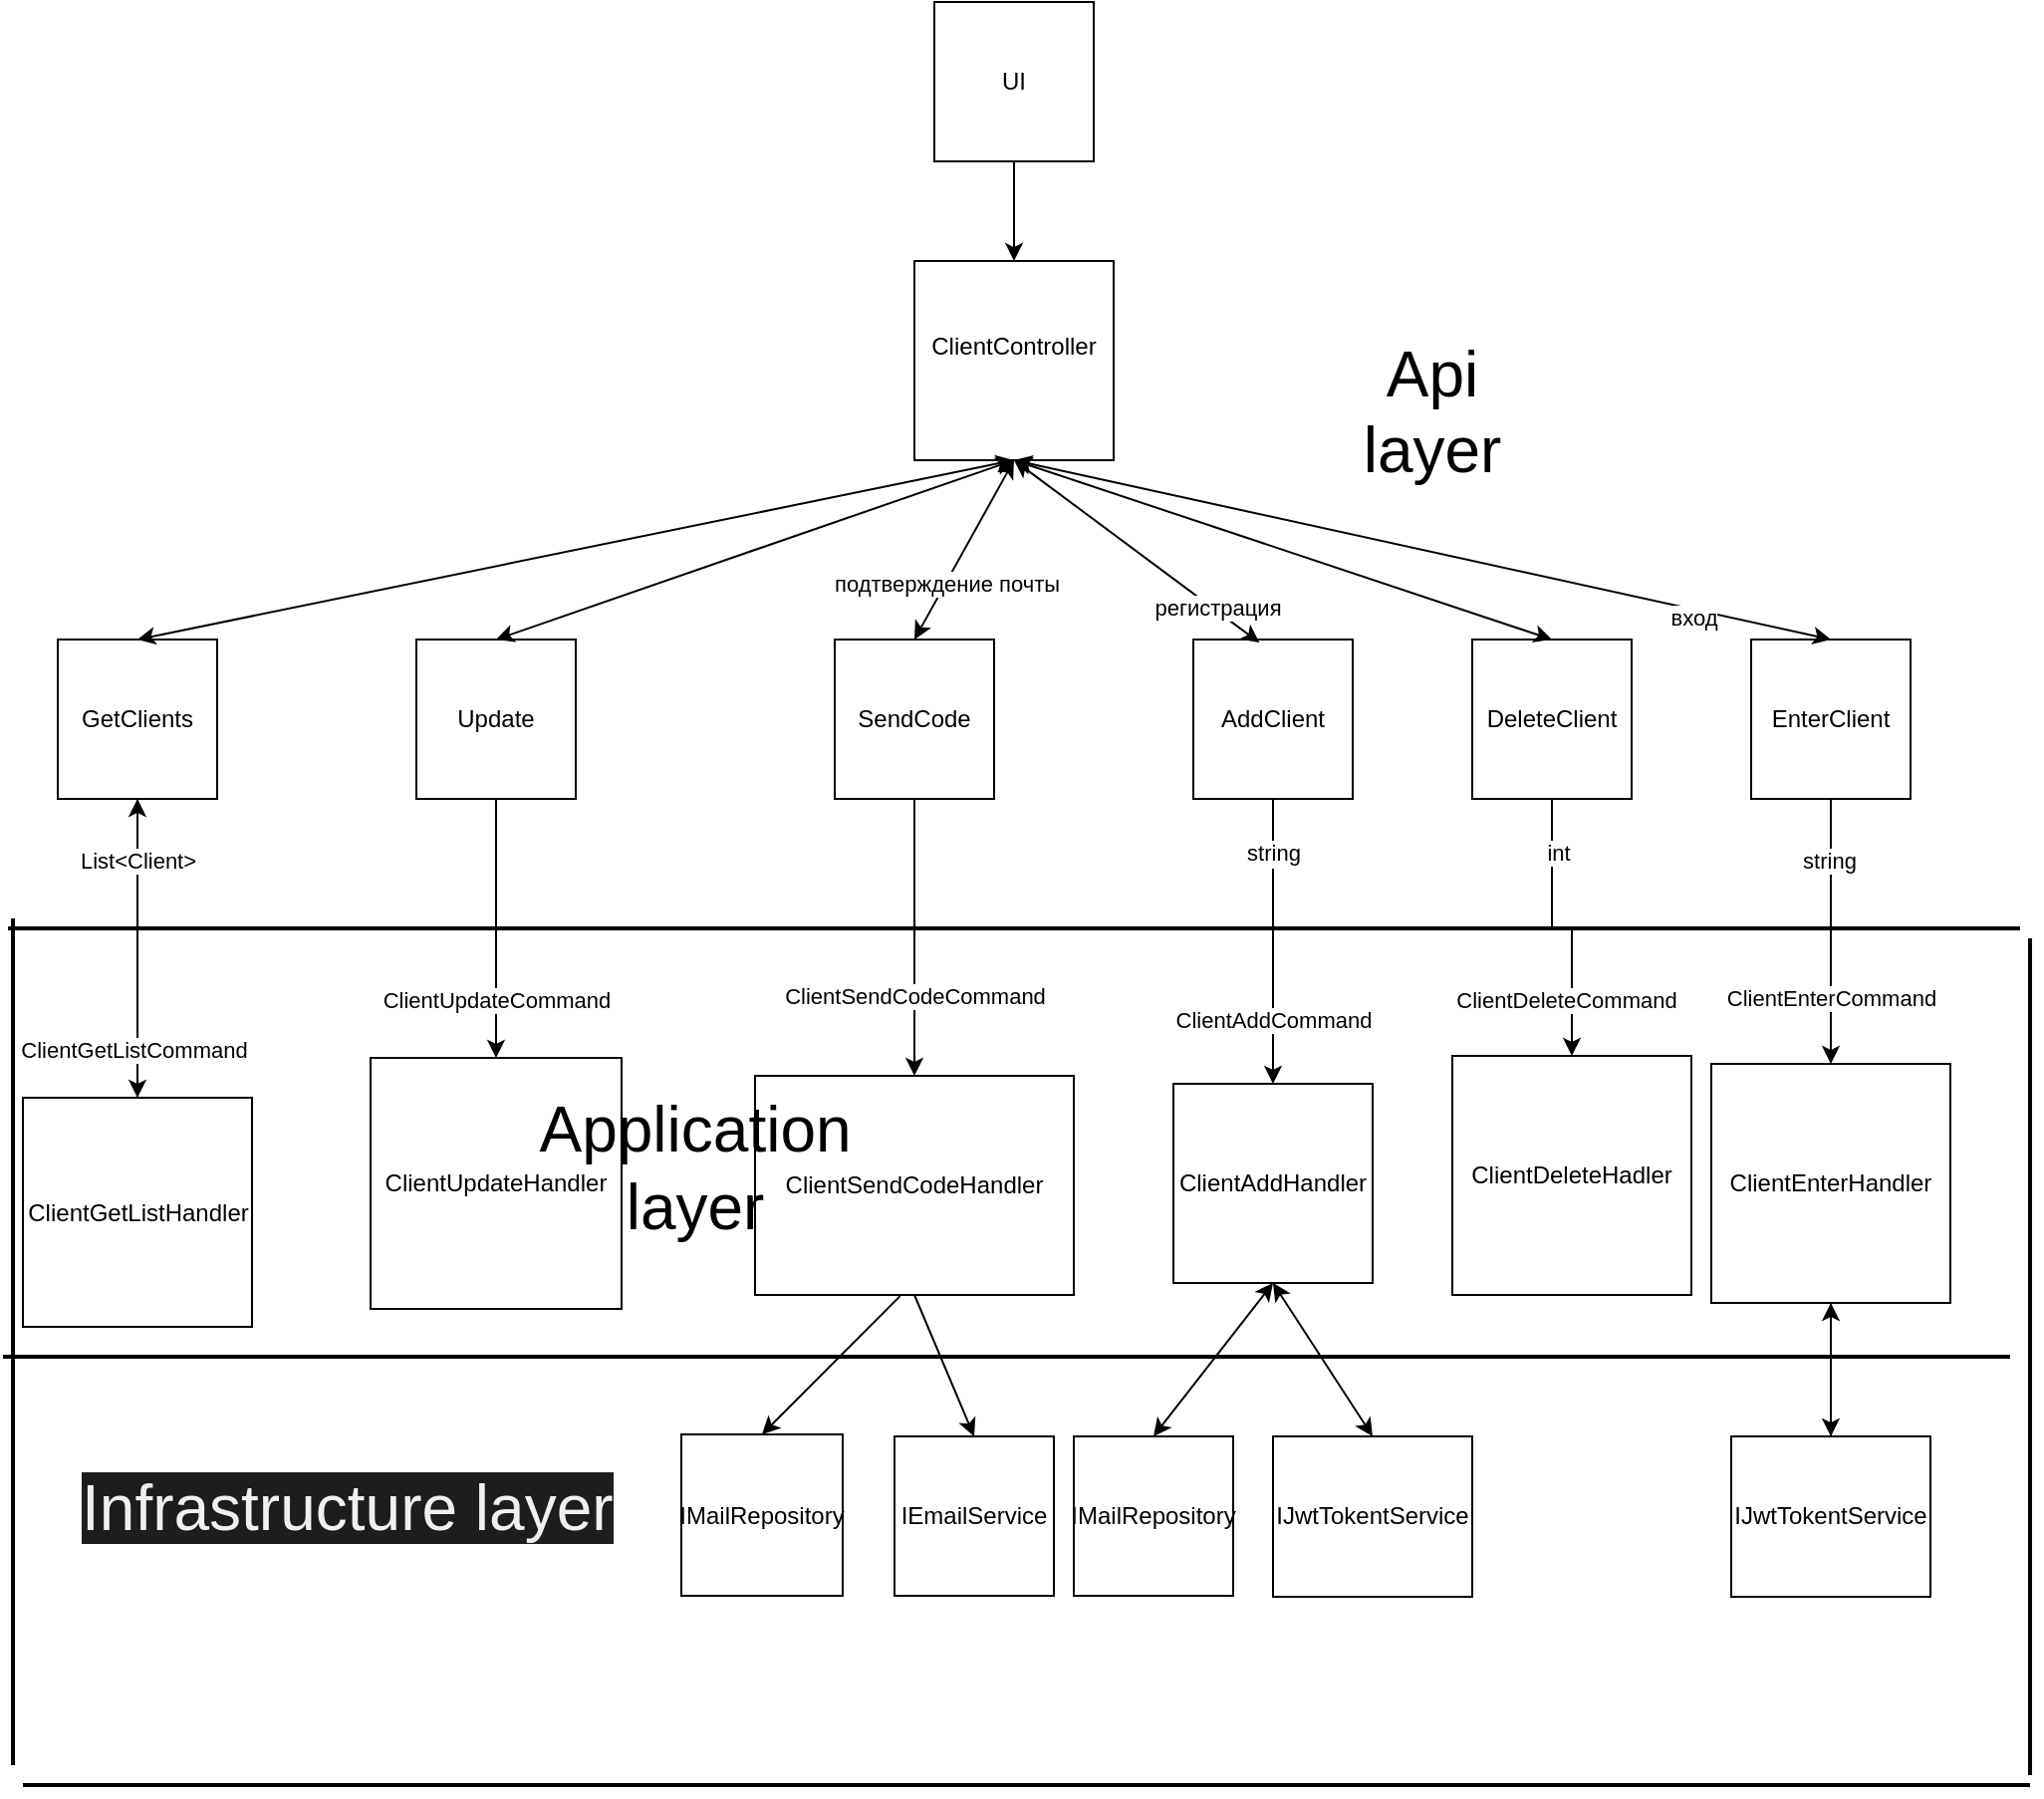 <mxfile version="24.7.17" pages="3">
  <diagram id="C5RBs43oDa-KdzZeNtuy" name="Client">
    <mxGraphModel dx="1036" dy="614" grid="1" gridSize="10" guides="1" tooltips="1" connect="1" arrows="1" fold="1" page="1" pageScale="1" pageWidth="827" pageHeight="1169" math="0" shadow="0">
      <root>
        <mxCell id="WIyWlLk6GJQsqaUBKTNV-0" />
        <mxCell id="WIyWlLk6GJQsqaUBKTNV-1" parent="WIyWlLk6GJQsqaUBKTNV-0" />
        <mxCell id="c5WVjzKG4l3BnoqTl7PC-0" value="UI" style="whiteSpace=wrap;html=1;aspect=fixed;" parent="WIyWlLk6GJQsqaUBKTNV-1" vertex="1">
          <mxGeometry x="510" width="80" height="80" as="geometry" />
        </mxCell>
        <mxCell id="c5WVjzKG4l3BnoqTl7PC-1" value="ClientController&lt;div&gt;&lt;br&gt;&lt;/div&gt;" style="whiteSpace=wrap;html=1;aspect=fixed;" parent="WIyWlLk6GJQsqaUBKTNV-1" vertex="1">
          <mxGeometry x="500" y="130" width="100" height="100" as="geometry" />
        </mxCell>
        <mxCell id="c5WVjzKG4l3BnoqTl7PC-2" value="" style="endArrow=classic;html=1;rounded=0;entryX=0.5;entryY=0;entryDx=0;entryDy=0;exitX=0.5;exitY=1;exitDx=0;exitDy=0;" parent="WIyWlLk6GJQsqaUBKTNV-1" source="c5WVjzKG4l3BnoqTl7PC-0" target="c5WVjzKG4l3BnoqTl7PC-1" edge="1">
          <mxGeometry width="50" height="50" relative="1" as="geometry">
            <mxPoint x="330" y="330" as="sourcePoint" />
            <mxPoint x="380" y="280" as="targetPoint" />
          </mxGeometry>
        </mxCell>
        <mxCell id="c5WVjzKG4l3BnoqTl7PC-7" value="" style="edgeStyle=orthogonalEdgeStyle;rounded=0;orthogonalLoop=1;jettySize=auto;html=1;" parent="WIyWlLk6GJQsqaUBKTNV-1" source="c5WVjzKG4l3BnoqTl7PC-3" target="c5WVjzKG4l3BnoqTl7PC-6" edge="1">
          <mxGeometry relative="1" as="geometry" />
        </mxCell>
        <mxCell id="c5WVjzKG4l3BnoqTl7PC-3" value="GetClients" style="whiteSpace=wrap;html=1;aspect=fixed;" parent="WIyWlLk6GJQsqaUBKTNV-1" vertex="1">
          <mxGeometry x="70" y="320" width="80" height="80" as="geometry" />
        </mxCell>
        <mxCell id="c5WVjzKG4l3BnoqTl7PC-4" value="" style="endArrow=classic;startArrow=classic;html=1;rounded=0;exitX=0.5;exitY=0;exitDx=0;exitDy=0;entryX=0.5;entryY=1;entryDx=0;entryDy=0;" parent="WIyWlLk6GJQsqaUBKTNV-1" source="c5WVjzKG4l3BnoqTl7PC-3" target="c5WVjzKG4l3BnoqTl7PC-1" edge="1">
          <mxGeometry width="50" height="50" relative="1" as="geometry">
            <mxPoint x="330" y="330" as="sourcePoint" />
            <mxPoint x="380" y="280" as="targetPoint" />
          </mxGeometry>
        </mxCell>
        <mxCell id="XYknLRYlbdFSO17h-Y53-0" style="edgeStyle=orthogonalEdgeStyle;rounded=0;orthogonalLoop=1;jettySize=auto;html=1;entryX=0.5;entryY=1;entryDx=0;entryDy=0;" parent="WIyWlLk6GJQsqaUBKTNV-1" source="c5WVjzKG4l3BnoqTl7PC-6" target="c5WVjzKG4l3BnoqTl7PC-3" edge="1">
          <mxGeometry relative="1" as="geometry" />
        </mxCell>
        <mxCell id="XYknLRYlbdFSO17h-Y53-3" value="ClientGetListCommand" style="edgeLabel;html=1;align=center;verticalAlign=middle;resizable=0;points=[];" parent="XYknLRYlbdFSO17h-Y53-0" vertex="1" connectable="0">
          <mxGeometry x="-0.68" y="2" relative="1" as="geometry">
            <mxPoint as="offset" />
          </mxGeometry>
        </mxCell>
        <mxCell id="XYknLRYlbdFSO17h-Y53-4" value="List&amp;lt;Client&amp;gt;" style="edgeLabel;html=1;align=center;verticalAlign=middle;resizable=0;points=[];" parent="XYknLRYlbdFSO17h-Y53-0" vertex="1" connectable="0">
          <mxGeometry x="0.587" relative="1" as="geometry">
            <mxPoint as="offset" />
          </mxGeometry>
        </mxCell>
        <mxCell id="c5WVjzKG4l3BnoqTl7PC-6" value="ClientGetListHandler" style="whiteSpace=wrap;html=1;aspect=fixed;" parent="WIyWlLk6GJQsqaUBKTNV-1" vertex="1">
          <mxGeometry x="52.5" y="550" width="115" height="115" as="geometry" />
        </mxCell>
        <mxCell id="c5WVjzKG4l3BnoqTl7PC-11" value="" style="edgeStyle=orthogonalEdgeStyle;rounded=0;orthogonalLoop=1;jettySize=auto;html=1;" parent="WIyWlLk6GJQsqaUBKTNV-1" source="c5WVjzKG4l3BnoqTl7PC-9" target="c5WVjzKG4l3BnoqTl7PC-10" edge="1">
          <mxGeometry relative="1" as="geometry" />
        </mxCell>
        <mxCell id="c5WVjzKG4l3BnoqTl7PC-12" value="ClientUpdateCommand" style="edgeLabel;html=1;align=center;verticalAlign=middle;resizable=0;points=[];" parent="c5WVjzKG4l3BnoqTl7PC-11" vertex="1" connectable="0">
          <mxGeometry x="0.054" y="-1" relative="1" as="geometry">
            <mxPoint x="1" y="32" as="offset" />
          </mxGeometry>
        </mxCell>
        <mxCell id="c5WVjzKG4l3BnoqTl7PC-9" value="Update" style="whiteSpace=wrap;html=1;aspect=fixed;" parent="WIyWlLk6GJQsqaUBKTNV-1" vertex="1">
          <mxGeometry x="250" y="320" width="80" height="80" as="geometry" />
        </mxCell>
        <mxCell id="c5WVjzKG4l3BnoqTl7PC-10" value="ClientUpdateHandler" style="whiteSpace=wrap;html=1;aspect=fixed;" parent="WIyWlLk6GJQsqaUBKTNV-1" vertex="1">
          <mxGeometry x="227" y="530" width="126" height="126" as="geometry" />
        </mxCell>
        <mxCell id="c5WVjzKG4l3BnoqTl7PC-13" value="" style="endArrow=classic;startArrow=classic;html=1;rounded=0;exitX=0.5;exitY=0;exitDx=0;exitDy=0;entryX=0.5;entryY=1;entryDx=0;entryDy=0;" parent="WIyWlLk6GJQsqaUBKTNV-1" source="c5WVjzKG4l3BnoqTl7PC-9" target="c5WVjzKG4l3BnoqTl7PC-1" edge="1">
          <mxGeometry width="50" height="50" relative="1" as="geometry">
            <mxPoint x="320" y="340" as="sourcePoint" />
            <mxPoint x="410" y="260" as="targetPoint" />
          </mxGeometry>
        </mxCell>
        <mxCell id="c5WVjzKG4l3BnoqTl7PC-16" value="" style="edgeStyle=orthogonalEdgeStyle;rounded=0;orthogonalLoop=1;jettySize=auto;html=1;" parent="WIyWlLk6GJQsqaUBKTNV-1" source="c5WVjzKG4l3BnoqTl7PC-14" target="c5WVjzKG4l3BnoqTl7PC-15" edge="1">
          <mxGeometry relative="1" as="geometry" />
        </mxCell>
        <mxCell id="c5WVjzKG4l3BnoqTl7PC-17" value="ClientSendCodeCommand" style="edgeLabel;html=1;align=center;verticalAlign=middle;resizable=0;points=[];" parent="c5WVjzKG4l3BnoqTl7PC-16" vertex="1" connectable="0">
          <mxGeometry x="-0.142" y="3" relative="1" as="geometry">
            <mxPoint x="-3" y="39" as="offset" />
          </mxGeometry>
        </mxCell>
        <mxCell id="c5WVjzKG4l3BnoqTl7PC-14" value="SendCode" style="whiteSpace=wrap;html=1;aspect=fixed;" parent="WIyWlLk6GJQsqaUBKTNV-1" vertex="1">
          <mxGeometry x="460" y="320" width="80" height="80" as="geometry" />
        </mxCell>
        <mxCell id="c5WVjzKG4l3BnoqTl7PC-15" value="ClientSendCodeHandler" style="rounded=0;whiteSpace=wrap;html=1;" parent="WIyWlLk6GJQsqaUBKTNV-1" vertex="1">
          <mxGeometry x="420" y="539" width="160" height="110" as="geometry" />
        </mxCell>
        <mxCell id="c5WVjzKG4l3BnoqTl7PC-19" value="IMailRepository" style="whiteSpace=wrap;html=1;aspect=fixed;" parent="WIyWlLk6GJQsqaUBKTNV-1" vertex="1">
          <mxGeometry x="383" y="719" width="81" height="81" as="geometry" />
        </mxCell>
        <mxCell id="c5WVjzKG4l3BnoqTl7PC-21" value="IEmailService" style="rounded=0;whiteSpace=wrap;html=1;" parent="WIyWlLk6GJQsqaUBKTNV-1" vertex="1">
          <mxGeometry x="490" y="720" width="80" height="80" as="geometry" />
        </mxCell>
        <mxCell id="c5WVjzKG4l3BnoqTl7PC-22" value="" style="endArrow=classic;html=1;rounded=0;exitX=0.5;exitY=1;exitDx=0;exitDy=0;entryX=0.5;entryY=0;entryDx=0;entryDy=0;" parent="WIyWlLk6GJQsqaUBKTNV-1" source="c5WVjzKG4l3BnoqTl7PC-15" target="c5WVjzKG4l3BnoqTl7PC-21" edge="1">
          <mxGeometry width="50" height="50" relative="1" as="geometry">
            <mxPoint x="320" y="610" as="sourcePoint" />
            <mxPoint x="370" y="560" as="targetPoint" />
          </mxGeometry>
        </mxCell>
        <mxCell id="c5WVjzKG4l3BnoqTl7PC-23" value="" style="endArrow=classic;startArrow=classic;html=1;rounded=0;entryX=0.5;entryY=1;entryDx=0;entryDy=0;exitX=0.5;exitY=0;exitDx=0;exitDy=0;" parent="WIyWlLk6GJQsqaUBKTNV-1" source="c5WVjzKG4l3BnoqTl7PC-14" target="c5WVjzKG4l3BnoqTl7PC-1" edge="1">
          <mxGeometry width="50" height="50" relative="1" as="geometry">
            <mxPoint x="320" y="410" as="sourcePoint" />
            <mxPoint x="370" y="360" as="targetPoint" />
          </mxGeometry>
        </mxCell>
        <mxCell id="ps2a3z0eZMmfEiosF55I-1" value="подтверждение почты" style="edgeLabel;html=1;align=center;verticalAlign=middle;resizable=0;points=[];" vertex="1" connectable="0" parent="c5WVjzKG4l3BnoqTl7PC-23">
          <mxGeometry x="-0.376" relative="1" as="geometry">
            <mxPoint as="offset" />
          </mxGeometry>
        </mxCell>
        <mxCell id="c5WVjzKG4l3BnoqTl7PC-26" value="" style="edgeStyle=orthogonalEdgeStyle;rounded=0;orthogonalLoop=1;jettySize=auto;html=1;" parent="WIyWlLk6GJQsqaUBKTNV-1" source="c5WVjzKG4l3BnoqTl7PC-24" target="c5WVjzKG4l3BnoqTl7PC-25" edge="1">
          <mxGeometry relative="1" as="geometry" />
        </mxCell>
        <mxCell id="c5WVjzKG4l3BnoqTl7PC-35" value="ClientAddCommand" style="edgeLabel;html=1;align=center;verticalAlign=middle;resizable=0;points=[];" parent="c5WVjzKG4l3BnoqTl7PC-26" vertex="1" connectable="0">
          <mxGeometry x="-0.269" y="-2" relative="1" as="geometry">
            <mxPoint x="2" y="58" as="offset" />
          </mxGeometry>
        </mxCell>
        <mxCell id="XYknLRYlbdFSO17h-Y53-5" value="int" style="edgeLabel;html=1;align=center;verticalAlign=middle;resizable=0;points=[];" parent="c5WVjzKG4l3BnoqTl7PC-26" vertex="1" connectable="0">
          <mxGeometry x="-0.608" y="3" relative="1" as="geometry">
            <mxPoint as="offset" />
          </mxGeometry>
        </mxCell>
        <mxCell id="XYknLRYlbdFSO17h-Y53-7" value="string" style="edgeLabel;html=1;align=center;verticalAlign=middle;resizable=0;points=[];" parent="c5WVjzKG4l3BnoqTl7PC-26" vertex="1" connectable="0">
          <mxGeometry x="-0.622" relative="1" as="geometry">
            <mxPoint as="offset" />
          </mxGeometry>
        </mxCell>
        <mxCell id="c5WVjzKG4l3BnoqTl7PC-24" value="AddClient" style="whiteSpace=wrap;html=1;aspect=fixed;" parent="WIyWlLk6GJQsqaUBKTNV-1" vertex="1">
          <mxGeometry x="640" y="320" width="80" height="80" as="geometry" />
        </mxCell>
        <mxCell id="c5WVjzKG4l3BnoqTl7PC-25" value="ClientAddHandler" style="whiteSpace=wrap;html=1;aspect=fixed;" parent="WIyWlLk6GJQsqaUBKTNV-1" vertex="1">
          <mxGeometry x="630" y="543" width="100" height="100" as="geometry" />
        </mxCell>
        <mxCell id="c5WVjzKG4l3BnoqTl7PC-27" value="IMailRepository" style="whiteSpace=wrap;html=1;aspect=fixed;" parent="WIyWlLk6GJQsqaUBKTNV-1" vertex="1">
          <mxGeometry x="580" y="720" width="80" height="80" as="geometry" />
        </mxCell>
        <mxCell id="c5WVjzKG4l3BnoqTl7PC-29" value="" style="endArrow=classic;html=1;rounded=0;exitX=0.455;exitY=1.005;exitDx=0;exitDy=0;entryX=0.5;entryY=0;entryDx=0;entryDy=0;exitPerimeter=0;" parent="WIyWlLk6GJQsqaUBKTNV-1" source="c5WVjzKG4l3BnoqTl7PC-15" target="c5WVjzKG4l3BnoqTl7PC-19" edge="1">
          <mxGeometry width="50" height="50" relative="1" as="geometry">
            <mxPoint x="320" y="510" as="sourcePoint" />
            <mxPoint x="370" y="460" as="targetPoint" />
          </mxGeometry>
        </mxCell>
        <mxCell id="c5WVjzKG4l3BnoqTl7PC-30" value="" style="endArrow=classic;startArrow=classic;html=1;rounded=0;exitX=0.5;exitY=0;exitDx=0;exitDy=0;entryX=0.5;entryY=1;entryDx=0;entryDy=0;" parent="WIyWlLk6GJQsqaUBKTNV-1" source="c5WVjzKG4l3BnoqTl7PC-27" target="c5WVjzKG4l3BnoqTl7PC-25" edge="1">
          <mxGeometry width="50" height="50" relative="1" as="geometry">
            <mxPoint x="320" y="510" as="sourcePoint" />
            <mxPoint x="370" y="460" as="targetPoint" />
          </mxGeometry>
        </mxCell>
        <mxCell id="c5WVjzKG4l3BnoqTl7PC-31" value="IJwtTokentService" style="rounded=0;whiteSpace=wrap;html=1;" parent="WIyWlLk6GJQsqaUBKTNV-1" vertex="1">
          <mxGeometry x="680" y="720" width="100" height="80.5" as="geometry" />
        </mxCell>
        <mxCell id="c5WVjzKG4l3BnoqTl7PC-34" value="" style="endArrow=classic;startArrow=classic;html=1;rounded=0;entryX=0.5;entryY=1;entryDx=0;entryDy=0;exitX=0.415;exitY=0.02;exitDx=0;exitDy=0;exitPerimeter=0;" parent="WIyWlLk6GJQsqaUBKTNV-1" source="c5WVjzKG4l3BnoqTl7PC-24" target="c5WVjzKG4l3BnoqTl7PC-1" edge="1">
          <mxGeometry width="50" height="50" relative="1" as="geometry">
            <mxPoint x="320" y="410" as="sourcePoint" />
            <mxPoint x="370" y="360" as="targetPoint" />
          </mxGeometry>
        </mxCell>
        <mxCell id="ps2a3z0eZMmfEiosF55I-2" value="регистрация" style="edgeLabel;html=1;align=center;verticalAlign=middle;resizable=0;points=[];" vertex="1" connectable="0" parent="c5WVjzKG4l3BnoqTl7PC-34">
          <mxGeometry x="-0.634" y="-1" relative="1" as="geometry">
            <mxPoint as="offset" />
          </mxGeometry>
        </mxCell>
        <mxCell id="c5WVjzKG4l3BnoqTl7PC-38" value="" style="edgeStyle=orthogonalEdgeStyle;rounded=0;orthogonalLoop=1;jettySize=auto;html=1;" parent="WIyWlLk6GJQsqaUBKTNV-1" source="c5WVjzKG4l3BnoqTl7PC-36" target="c5WVjzKG4l3BnoqTl7PC-37" edge="1">
          <mxGeometry relative="1" as="geometry" />
        </mxCell>
        <mxCell id="c5WVjzKG4l3BnoqTl7PC-39" value="ClientDeleteCommand" style="edgeLabel;html=1;align=center;verticalAlign=middle;resizable=0;points=[];" parent="c5WVjzKG4l3BnoqTl7PC-38" vertex="1" connectable="0">
          <mxGeometry x="0.156" y="-3" relative="1" as="geometry">
            <mxPoint y="30" as="offset" />
          </mxGeometry>
        </mxCell>
        <mxCell id="XYknLRYlbdFSO17h-Y53-6" value="int" style="edgeLabel;html=1;align=center;verticalAlign=middle;resizable=0;points=[];" parent="c5WVjzKG4l3BnoqTl7PC-38" vertex="1" connectable="0">
          <mxGeometry x="-0.612" y="3" relative="1" as="geometry">
            <mxPoint as="offset" />
          </mxGeometry>
        </mxCell>
        <mxCell id="c5WVjzKG4l3BnoqTl7PC-36" value="DeleteClient" style="whiteSpace=wrap;html=1;aspect=fixed;" parent="WIyWlLk6GJQsqaUBKTNV-1" vertex="1">
          <mxGeometry x="780" y="320" width="80" height="80" as="geometry" />
        </mxCell>
        <mxCell id="c5WVjzKG4l3BnoqTl7PC-37" value="ClientDeleteHadler" style="whiteSpace=wrap;html=1;aspect=fixed;" parent="WIyWlLk6GJQsqaUBKTNV-1" vertex="1">
          <mxGeometry x="770" y="529" width="120" height="120" as="geometry" />
        </mxCell>
        <mxCell id="c5WVjzKG4l3BnoqTl7PC-40" value="" style="endArrow=classic;startArrow=classic;html=1;rounded=0;entryX=0.5;entryY=1;entryDx=0;entryDy=0;exitX=0.5;exitY=0;exitDx=0;exitDy=0;" parent="WIyWlLk6GJQsqaUBKTNV-1" source="c5WVjzKG4l3BnoqTl7PC-36" target="c5WVjzKG4l3BnoqTl7PC-1" edge="1">
          <mxGeometry width="50" height="50" relative="1" as="geometry">
            <mxPoint x="530" y="440" as="sourcePoint" />
            <mxPoint x="580" y="390" as="targetPoint" />
          </mxGeometry>
        </mxCell>
        <mxCell id="c5WVjzKG4l3BnoqTl7PC-45" value="" style="edgeStyle=orthogonalEdgeStyle;rounded=0;orthogonalLoop=1;jettySize=auto;html=1;" parent="WIyWlLk6GJQsqaUBKTNV-1" source="c5WVjzKG4l3BnoqTl7PC-41" target="c5WVjzKG4l3BnoqTl7PC-44" edge="1">
          <mxGeometry relative="1" as="geometry">
            <Array as="points">
              <mxPoint x="960" y="430" />
              <mxPoint x="960" y="430" />
            </Array>
          </mxGeometry>
        </mxCell>
        <mxCell id="c5WVjzKG4l3BnoqTl7PC-46" value="ClientEnterCommand" style="edgeLabel;html=1;align=center;verticalAlign=middle;resizable=0;points=[];" parent="c5WVjzKG4l3BnoqTl7PC-45" vertex="1" connectable="0">
          <mxGeometry y="-2" relative="1" as="geometry">
            <mxPoint x="2" y="33" as="offset" />
          </mxGeometry>
        </mxCell>
        <mxCell id="XYknLRYlbdFSO17h-Y53-8" value="string" style="edgeLabel;html=1;align=center;verticalAlign=middle;resizable=0;points=[];" parent="c5WVjzKG4l3BnoqTl7PC-45" vertex="1" connectable="0">
          <mxGeometry x="-0.534" y="-1" relative="1" as="geometry">
            <mxPoint as="offset" />
          </mxGeometry>
        </mxCell>
        <mxCell id="c5WVjzKG4l3BnoqTl7PC-41" value="EnterClient" style="whiteSpace=wrap;html=1;aspect=fixed;" parent="WIyWlLk6GJQsqaUBKTNV-1" vertex="1">
          <mxGeometry x="920" y="320" width="80" height="80" as="geometry" />
        </mxCell>
        <mxCell id="c5WVjzKG4l3BnoqTl7PC-42" value="" style="endArrow=classic;startArrow=classic;html=1;rounded=0;entryX=0.5;entryY=0;entryDx=0;entryDy=0;exitX=0.5;exitY=1;exitDx=0;exitDy=0;" parent="WIyWlLk6GJQsqaUBKTNV-1" source="c5WVjzKG4l3BnoqTl7PC-1" target="c5WVjzKG4l3BnoqTl7PC-41" edge="1">
          <mxGeometry width="50" height="50" relative="1" as="geometry">
            <mxPoint x="530" y="440" as="sourcePoint" />
            <mxPoint x="580" y="390" as="targetPoint" />
          </mxGeometry>
        </mxCell>
        <mxCell id="ps2a3z0eZMmfEiosF55I-3" value="вход" style="edgeLabel;html=1;align=center;verticalAlign=middle;resizable=0;points=[];" vertex="1" connectable="0" parent="c5WVjzKG4l3BnoqTl7PC-42">
          <mxGeometry x="0.665" y="-4" relative="1" as="geometry">
            <mxPoint as="offset" />
          </mxGeometry>
        </mxCell>
        <mxCell id="c5WVjzKG4l3BnoqTl7PC-43" value="" style="endArrow=classic;startArrow=classic;html=1;rounded=0;exitX=0.5;exitY=0;exitDx=0;exitDy=0;entryX=0.5;entryY=1;entryDx=0;entryDy=0;" parent="WIyWlLk6GJQsqaUBKTNV-1" source="c5WVjzKG4l3BnoqTl7PC-31" target="c5WVjzKG4l3BnoqTl7PC-25" edge="1">
          <mxGeometry width="50" height="50" relative="1" as="geometry">
            <mxPoint x="530" y="440" as="sourcePoint" />
            <mxPoint x="580" y="390" as="targetPoint" />
          </mxGeometry>
        </mxCell>
        <mxCell id="c5WVjzKG4l3BnoqTl7PC-48" value="" style="edgeStyle=orthogonalEdgeStyle;rounded=0;orthogonalLoop=1;jettySize=auto;html=1;" parent="WIyWlLk6GJQsqaUBKTNV-1" source="c5WVjzKG4l3BnoqTl7PC-44" target="c5WVjzKG4l3BnoqTl7PC-47" edge="1">
          <mxGeometry relative="1" as="geometry" />
        </mxCell>
        <mxCell id="c5WVjzKG4l3BnoqTl7PC-44" value="ClientEnterHandler" style="whiteSpace=wrap;html=1;aspect=fixed;" parent="WIyWlLk6GJQsqaUBKTNV-1" vertex="1">
          <mxGeometry x="900" y="533" width="120" height="120" as="geometry" />
        </mxCell>
        <mxCell id="c5WVjzKG4l3BnoqTl7PC-49" value="" style="edgeStyle=orthogonalEdgeStyle;rounded=0;orthogonalLoop=1;jettySize=auto;html=1;" parent="WIyWlLk6GJQsqaUBKTNV-1" source="c5WVjzKG4l3BnoqTl7PC-47" target="c5WVjzKG4l3BnoqTl7PC-44" edge="1">
          <mxGeometry relative="1" as="geometry" />
        </mxCell>
        <mxCell id="c5WVjzKG4l3BnoqTl7PC-47" value="IJwtTokentService" style="rounded=0;whiteSpace=wrap;html=1;" parent="WIyWlLk6GJQsqaUBKTNV-1" vertex="1">
          <mxGeometry x="910" y="720" width="100" height="80.5" as="geometry" />
        </mxCell>
        <mxCell id="c5WVjzKG4l3BnoqTl7PC-53" value="" style="line;strokeWidth=2;html=1;" parent="WIyWlLk6GJQsqaUBKTNV-1" vertex="1">
          <mxGeometry x="45" y="460" width="1010" height="10" as="geometry" />
        </mxCell>
        <mxCell id="c5WVjzKG4l3BnoqTl7PC-54" value="" style="line;strokeWidth=2;direction=south;html=1;" parent="WIyWlLk6GJQsqaUBKTNV-1" vertex="1">
          <mxGeometry x="42.5" y="460" width="10" height="210" as="geometry" />
        </mxCell>
        <mxCell id="c5WVjzKG4l3BnoqTl7PC-55" value="" style="line;strokeWidth=2;html=1;" parent="WIyWlLk6GJQsqaUBKTNV-1" vertex="1">
          <mxGeometry x="42.5" y="675" width="1007.5" height="10" as="geometry" />
        </mxCell>
        <mxCell id="c5WVjzKG4l3BnoqTl7PC-56" value="" style="line;strokeWidth=2;direction=south;html=1;" parent="WIyWlLk6GJQsqaUBKTNV-1" vertex="1">
          <mxGeometry x="1055" y="470" width="10" height="420" as="geometry" />
        </mxCell>
        <mxCell id="c5WVjzKG4l3BnoqTl7PC-59" value="&lt;span style=&quot;font-size: 32px;&quot;&gt;Application layer&lt;/span&gt;" style="text;strokeColor=none;align=center;fillColor=none;html=1;verticalAlign=middle;whiteSpace=wrap;rounded=0;" parent="WIyWlLk6GJQsqaUBKTNV-1" vertex="1">
          <mxGeometry x="360" y="570" width="60" height="30" as="geometry" />
        </mxCell>
        <mxCell id="c5WVjzKG4l3BnoqTl7PC-60" value="&lt;span style=&quot;font-size: 32px;&quot;&gt;Api layer&lt;/span&gt;&lt;div&gt;&lt;span style=&quot;font-size: 32px;&quot;&gt;&lt;br&gt;&lt;/span&gt;&lt;/div&gt;" style="text;strokeColor=none;align=center;fillColor=none;html=1;verticalAlign=middle;whiteSpace=wrap;rounded=0;" parent="WIyWlLk6GJQsqaUBKTNV-1" vertex="1">
          <mxGeometry x="730" y="210" width="60" height="30" as="geometry" />
        </mxCell>
        <mxCell id="qyywFQp5qgJSO4bpOsqQ-0" value="" style="line;strokeWidth=2;direction=south;html=1;" vertex="1" parent="WIyWlLk6GJQsqaUBKTNV-1">
          <mxGeometry x="42.5" y="665" width="10" height="220" as="geometry" />
        </mxCell>
        <mxCell id="qyywFQp5qgJSO4bpOsqQ-1" value="" style="line;strokeWidth=2;html=1;" vertex="1" parent="WIyWlLk6GJQsqaUBKTNV-1">
          <mxGeometry x="52.5" y="890" width="1007.5" height="10" as="geometry" />
        </mxCell>
        <mxCell id="YPANdayev5hojmILLnM_-0" value="&lt;span style=&quot;color: rgb(240, 240, 240); font-family: Helvetica; font-size: 32px; font-style: normal; font-variant-ligatures: normal; font-variant-caps: normal; font-weight: 400; letter-spacing: normal; orphans: 2; text-align: center; text-indent: 0px; text-transform: none; widows: 2; word-spacing: 0px; -webkit-text-stroke-width: 0px; white-space: normal; background-color: rgb(27, 29, 30); text-decoration-thickness: initial; text-decoration-style: initial; text-decoration-color: initial; display: inline !important; float: none;&quot;&gt;Infrastructure layer&lt;/span&gt;" style="text;whiteSpace=wrap;html=1;" vertex="1" parent="WIyWlLk6GJQsqaUBKTNV-1">
          <mxGeometry x="80" y="730.25" width="270" height="60" as="geometry" />
        </mxCell>
      </root>
    </mxGraphModel>
  </diagram>
  <diagram id="DKzJSmFHFM8rfcl8FJ_Z" name="Contract">
    <mxGraphModel dx="1036" dy="614" grid="1" gridSize="10" guides="1" tooltips="1" connect="1" arrows="1" fold="1" page="1" pageScale="1" pageWidth="827" pageHeight="1169" math="0" shadow="0">
      <root>
        <mxCell id="0" />
        <mxCell id="1" parent="0" />
        <mxCell id="75AJxdTUXYLwGzo6QyKN-3" value="" style="edgeStyle=orthogonalEdgeStyle;rounded=0;orthogonalLoop=1;jettySize=auto;html=1;" parent="1" source="75AJxdTUXYLwGzo6QyKN-1" target="75AJxdTUXYLwGzo6QyKN-2" edge="1">
          <mxGeometry relative="1" as="geometry" />
        </mxCell>
        <mxCell id="75AJxdTUXYLwGzo6QyKN-1" value="UI" style="whiteSpace=wrap;html=1;aspect=fixed;" parent="1" vertex="1">
          <mxGeometry x="374" y="40" width="80" height="80" as="geometry" />
        </mxCell>
        <mxCell id="75AJxdTUXYLwGzo6QyKN-2" value="ContractController" style="whiteSpace=wrap;html=1;aspect=fixed;" parent="1" vertex="1">
          <mxGeometry x="361" y="200" width="106" height="106" as="geometry" />
        </mxCell>
        <mxCell id="75AJxdTUXYLwGzo6QyKN-10" value="" style="edgeStyle=orthogonalEdgeStyle;rounded=0;orthogonalLoop=1;jettySize=auto;html=1;" parent="1" source="75AJxdTUXYLwGzo6QyKN-4" target="75AJxdTUXYLwGzo6QyKN-8" edge="1">
          <mxGeometry relative="1" as="geometry" />
        </mxCell>
        <mxCell id="75AJxdTUXYLwGzo6QyKN-11" value="ContractAddCommand" style="edgeLabel;html=1;align=center;verticalAlign=middle;resizable=0;points=[];" parent="75AJxdTUXYLwGzo6QyKN-10" vertex="1" connectable="0">
          <mxGeometry x="0.304" y="1" relative="1" as="geometry">
            <mxPoint as="offset" />
          </mxGeometry>
        </mxCell>
        <mxCell id="75AJxdTUXYLwGzo6QyKN-4" value="ContractAdd" style="whiteSpace=wrap;html=1;aspect=fixed;" parent="1" vertex="1">
          <mxGeometry x="80" y="350" width="100" height="100" as="geometry" />
        </mxCell>
        <mxCell id="75AJxdTUXYLwGzo6QyKN-5" value="GetContracts" style="whiteSpace=wrap;html=1;aspect=fixed;" parent="1" vertex="1">
          <mxGeometry x="274" y="350" width="100" height="100" as="geometry" />
        </mxCell>
        <mxCell id="75AJxdTUXYLwGzo6QyKN-6" value="UpdateContracts" style="whiteSpace=wrap;html=1;aspect=fixed;" parent="1" vertex="1">
          <mxGeometry x="480" y="350" width="100" height="100" as="geometry" />
        </mxCell>
        <mxCell id="75AJxdTUXYLwGzo6QyKN-7" value="DeleteContract" style="whiteSpace=wrap;html=1;aspect=fixed;" parent="1" vertex="1">
          <mxGeometry x="670" y="350" width="100" height="100" as="geometry" />
        </mxCell>
        <mxCell id="75AJxdTUXYLwGzo6QyKN-20" style="edgeStyle=orthogonalEdgeStyle;rounded=0;orthogonalLoop=1;jettySize=auto;html=1;" parent="1" source="75AJxdTUXYLwGzo6QyKN-8" edge="1">
          <mxGeometry relative="1" as="geometry">
            <mxPoint x="130" y="450" as="targetPoint" />
          </mxGeometry>
        </mxCell>
        <mxCell id="75AJxdTUXYLwGzo6QyKN-23" value="int" style="edgeLabel;html=1;align=center;verticalAlign=middle;resizable=0;points=[];" parent="75AJxdTUXYLwGzo6QyKN-20" vertex="1" connectable="0">
          <mxGeometry x="0.609" y="1" relative="1" as="geometry">
            <mxPoint as="offset" />
          </mxGeometry>
        </mxCell>
        <mxCell id="75AJxdTUXYLwGzo6QyKN-8" value="ContractAddHandler" style="whiteSpace=wrap;html=1;aspect=fixed;" parent="1" vertex="1">
          <mxGeometry x="75" y="585" width="110" height="110" as="geometry" />
        </mxCell>
        <mxCell id="75AJxdTUXYLwGzo6QyKN-9" value="ContractsGetListHandler" style="whiteSpace=wrap;html=1;aspect=fixed;" parent="1" vertex="1">
          <mxGeometry x="258.75" y="585" width="130.5" height="130.5" as="geometry" />
        </mxCell>
        <mxCell id="75AJxdTUXYLwGzo6QyKN-12" value="IJwtTokentService" style="whiteSpace=wrap;html=1;aspect=fixed;" parent="1" vertex="1">
          <mxGeometry x="75" y="810" width="110" height="110" as="geometry" />
        </mxCell>
        <mxCell id="75AJxdTUXYLwGzo6QyKN-17" value="" style="endArrow=classic;startArrow=classic;html=1;rounded=0;exitX=0.5;exitY=0;exitDx=0;exitDy=0;entryX=0.5;entryY=1;entryDx=0;entryDy=0;" parent="1" source="75AJxdTUXYLwGzo6QyKN-12" target="75AJxdTUXYLwGzo6QyKN-8" edge="1">
          <mxGeometry width="50" height="50" relative="1" as="geometry">
            <mxPoint x="390" y="650" as="sourcePoint" />
            <mxPoint x="440" y="600" as="targetPoint" />
          </mxGeometry>
        </mxCell>
        <mxCell id="ANsGjblmPQ4hdnbgA2qK-3" value="Id пользователя" style="edgeLabel;html=1;align=center;verticalAlign=middle;resizable=0;points=[];" parent="75AJxdTUXYLwGzo6QyKN-17" vertex="1" connectable="0">
          <mxGeometry x="0.617" y="3" relative="1" as="geometry">
            <mxPoint as="offset" />
          </mxGeometry>
        </mxCell>
        <mxCell id="ANsGjblmPQ4hdnbgA2qK-4" value="Токен из хедера" style="edgeLabel;html=1;align=center;verticalAlign=middle;resizable=0;points=[];" parent="75AJxdTUXYLwGzo6QyKN-17" vertex="1" connectable="0">
          <mxGeometry x="-0.461" y="-1" relative="1" as="geometry">
            <mxPoint as="offset" />
          </mxGeometry>
        </mxCell>
        <mxCell id="75AJxdTUXYLwGzo6QyKN-19" value="" style="endArrow=classic;startArrow=classic;html=1;rounded=0;exitX=0.5;exitY=0;exitDx=0;exitDy=0;entryX=0.5;entryY=1;entryDx=0;entryDy=0;" parent="1" source="75AJxdTUXYLwGzo6QyKN-9" target="75AJxdTUXYLwGzo6QyKN-5" edge="1">
          <mxGeometry width="50" height="50" relative="1" as="geometry">
            <mxPoint x="390" y="650" as="sourcePoint" />
            <mxPoint x="440" y="600" as="targetPoint" />
          </mxGeometry>
        </mxCell>
        <mxCell id="75AJxdTUXYLwGzo6QyKN-21" value="ContractGetListCommand" style="edgeLabel;html=1;align=center;verticalAlign=middle;resizable=0;points=[];" parent="75AJxdTUXYLwGzo6QyKN-19" vertex="1" connectable="0">
          <mxGeometry x="-0.378" y="1" relative="1" as="geometry">
            <mxPoint as="offset" />
          </mxGeometry>
        </mxCell>
        <mxCell id="75AJxdTUXYLwGzo6QyKN-22" value="List&amp;lt;ContractGetListResponse&amp;gt;&amp;gt;" style="edgeLabel;html=1;align=center;verticalAlign=middle;resizable=0;points=[];" parent="75AJxdTUXYLwGzo6QyKN-19" vertex="1" connectable="0">
          <mxGeometry x="0.585" y="-3" relative="1" as="geometry">
            <mxPoint as="offset" />
          </mxGeometry>
        </mxCell>
        <mxCell id="75AJxdTUXYLwGzo6QyKN-24" value="ContractUpdateHandler" style="whiteSpace=wrap;html=1;aspect=fixed;" parent="1" vertex="1">
          <mxGeometry x="465" y="575" width="130" height="130" as="geometry" />
        </mxCell>
        <mxCell id="75AJxdTUXYLwGzo6QyKN-26" value="" style="endArrow=classic;html=1;rounded=0;entryX=0.5;entryY=0;entryDx=0;entryDy=0;exitX=0.5;exitY=1;exitDx=0;exitDy=0;" parent="1" source="75AJxdTUXYLwGzo6QyKN-6" target="75AJxdTUXYLwGzo6QyKN-24" edge="1">
          <mxGeometry width="50" height="50" relative="1" as="geometry">
            <mxPoint x="390" y="650" as="sourcePoint" />
            <mxPoint x="440" y="600" as="targetPoint" />
          </mxGeometry>
        </mxCell>
        <mxCell id="75AJxdTUXYLwGzo6QyKN-33" value="ContractUpdateHandler" style="edgeLabel;html=1;align=center;verticalAlign=middle;resizable=0;points=[];" parent="75AJxdTUXYLwGzo6QyKN-26" vertex="1" connectable="0">
          <mxGeometry x="0.496" y="-1" relative="1" as="geometry">
            <mxPoint as="offset" />
          </mxGeometry>
        </mxCell>
        <mxCell id="75AJxdTUXYLwGzo6QyKN-27" value="IJwtTokentService" style="whiteSpace=wrap;html=1;aspect=fixed;" parent="1" vertex="1">
          <mxGeometry x="475" y="820" width="110" height="110" as="geometry" />
        </mxCell>
        <mxCell id="75AJxdTUXYLwGzo6QyKN-28" value="" style="endArrow=classic;startArrow=classic;html=1;rounded=0;exitX=0.5;exitY=0;exitDx=0;exitDy=0;entryX=0.5;entryY=1;entryDx=0;entryDy=0;" parent="1" source="75AJxdTUXYLwGzo6QyKN-27" target="75AJxdTUXYLwGzo6QyKN-24" edge="1">
          <mxGeometry width="50" height="50" relative="1" as="geometry">
            <mxPoint x="390" y="650" as="sourcePoint" />
            <mxPoint x="440" y="600" as="targetPoint" />
          </mxGeometry>
        </mxCell>
        <mxCell id="75AJxdTUXYLwGzo6QyKN-34" value="ContractDeleteHandler" style="whiteSpace=wrap;html=1;aspect=fixed;" parent="1" vertex="1">
          <mxGeometry x="660" y="580" width="120" height="120" as="geometry" />
        </mxCell>
        <mxCell id="75AJxdTUXYLwGzo6QyKN-35" value="" style="endArrow=classic;html=1;rounded=0;entryX=0.5;entryY=0;entryDx=0;entryDy=0;exitX=0.5;exitY=1;exitDx=0;exitDy=0;" parent="1" source="75AJxdTUXYLwGzo6QyKN-7" target="75AJxdTUXYLwGzo6QyKN-34" edge="1">
          <mxGeometry width="50" height="50" relative="1" as="geometry">
            <mxPoint x="390" y="550" as="sourcePoint" />
            <mxPoint x="440" y="500" as="targetPoint" />
          </mxGeometry>
        </mxCell>
        <mxCell id="75AJxdTUXYLwGzo6QyKN-36" value="ContractDeleteCommand" style="edgeLabel;html=1;align=center;verticalAlign=middle;resizable=0;points=[];" parent="75AJxdTUXYLwGzo6QyKN-35" vertex="1" connectable="0">
          <mxGeometry x="0.554" y="-2" relative="1" as="geometry">
            <mxPoint as="offset" />
          </mxGeometry>
        </mxCell>
        <mxCell id="75AJxdTUXYLwGzo6QyKN-37" value="int" style="edgeLabel;html=1;align=center;verticalAlign=middle;resizable=0;points=[];" parent="75AJxdTUXYLwGzo6QyKN-35" vertex="1" connectable="0">
          <mxGeometry x="-0.739" y="3" relative="1" as="geometry">
            <mxPoint as="offset" />
          </mxGeometry>
        </mxCell>
        <mxCell id="75AJxdTUXYLwGzo6QyKN-38" value="" style="endArrow=classic;startArrow=classic;html=1;rounded=0;exitX=0.5;exitY=0;exitDx=0;exitDy=0;entryX=0.5;entryY=1;entryDx=0;entryDy=0;" parent="1" source="75AJxdTUXYLwGzo6QyKN-5" target="75AJxdTUXYLwGzo6QyKN-2" edge="1">
          <mxGeometry width="50" height="50" relative="1" as="geometry">
            <mxPoint x="390" y="350" as="sourcePoint" />
            <mxPoint x="440" y="300" as="targetPoint" />
          </mxGeometry>
        </mxCell>
        <mxCell id="75AJxdTUXYLwGzo6QyKN-39" value="" style="endArrow=classic;startArrow=classic;html=1;rounded=0;exitX=0.5;exitY=0;exitDx=0;exitDy=0;entryX=0.5;entryY=1;entryDx=0;entryDy=0;" parent="1" source="75AJxdTUXYLwGzo6QyKN-4" target="75AJxdTUXYLwGzo6QyKN-2" edge="1">
          <mxGeometry width="50" height="50" relative="1" as="geometry">
            <mxPoint x="390" y="350" as="sourcePoint" />
            <mxPoint x="410" y="310" as="targetPoint" />
          </mxGeometry>
        </mxCell>
        <mxCell id="75AJxdTUXYLwGzo6QyKN-40" value="" style="endArrow=classic;startArrow=classic;html=1;rounded=0;exitX=0.5;exitY=0;exitDx=0;exitDy=0;entryX=0.5;entryY=1;entryDx=0;entryDy=0;" parent="1" source="75AJxdTUXYLwGzo6QyKN-6" target="75AJxdTUXYLwGzo6QyKN-2" edge="1">
          <mxGeometry width="50" height="50" relative="1" as="geometry">
            <mxPoint x="390" y="350" as="sourcePoint" />
            <mxPoint x="440" y="300" as="targetPoint" />
          </mxGeometry>
        </mxCell>
        <mxCell id="75AJxdTUXYLwGzo6QyKN-41" value="" style="endArrow=classic;startArrow=classic;html=1;rounded=0;exitX=0.5;exitY=0;exitDx=0;exitDy=0;entryX=0.5;entryY=1;entryDx=0;entryDy=0;" parent="1" source="75AJxdTUXYLwGzo6QyKN-7" target="75AJxdTUXYLwGzo6QyKN-2" edge="1">
          <mxGeometry width="50" height="50" relative="1" as="geometry">
            <mxPoint x="390" y="350" as="sourcePoint" />
            <mxPoint x="440" y="300" as="targetPoint" />
          </mxGeometry>
        </mxCell>
        <mxCell id="NkFdnqbXkKYMJH-5-vCV-2" value="" style="line;strokeWidth=2;html=1;" parent="1" vertex="1">
          <mxGeometry x="50" y="500" width="750" height="10" as="geometry" />
        </mxCell>
        <mxCell id="NkFdnqbXkKYMJH-5-vCV-3" value="" style="line;strokeWidth=2;html=1;" parent="1" vertex="1">
          <mxGeometry x="50" y="750" width="750" height="10" as="geometry" />
        </mxCell>
        <mxCell id="NkFdnqbXkKYMJH-5-vCV-4" value="" style="line;strokeWidth=2;direction=south;html=1;" parent="1" vertex="1">
          <mxGeometry x="50" y="505" width="10" height="245" as="geometry" />
        </mxCell>
        <mxCell id="NkFdnqbXkKYMJH-5-vCV-6" value="" style="line;strokeWidth=2;direction=south;html=1;" parent="1" vertex="1">
          <mxGeometry x="790" y="505" width="10" height="255" as="geometry" />
        </mxCell>
        <mxCell id="3Bn1MyluZaYRaaE4W26z-1" value="&lt;span style=&quot;font-size: 32px;&quot;&gt;Api layer&lt;/span&gt;&lt;div&gt;&lt;span style=&quot;font-size: 32px;&quot;&gt;&lt;br&gt;&lt;/span&gt;&lt;/div&gt;" style="text;strokeColor=none;align=center;fillColor=none;html=1;verticalAlign=middle;whiteSpace=wrap;rounded=0;" parent="1" vertex="1">
          <mxGeometry x="570" y="250" width="60" height="30" as="geometry" />
        </mxCell>
        <mxCell id="ANsGjblmPQ4hdnbgA2qK-5" value="Токен из хедера" style="edgeLabel;html=1;align=center;verticalAlign=middle;resizable=0;points=[];" parent="1" vertex="1" connectable="0">
          <mxGeometry x="530" y="789" as="geometry" />
        </mxCell>
        <mxCell id="ANsGjblmPQ4hdnbgA2qK-6" value="Id пользователя" style="edgeLabel;html=1;align=center;verticalAlign=middle;resizable=0;points=[];" parent="1" vertex="1" connectable="0">
          <mxGeometry x="530" y="727" as="geometry" />
        </mxCell>
        <mxCell id="ANsGjblmPQ4hdnbgA2qK-10" value="" style="line;strokeWidth=2;direction=south;html=1;" parent="1" vertex="1">
          <mxGeometry x="50" y="705" width="10" height="245" as="geometry" />
        </mxCell>
        <mxCell id="ANsGjblmPQ4hdnbgA2qK-11" value="" style="line;strokeWidth=2;html=1;" parent="1" vertex="1">
          <mxGeometry x="50" y="945" width="750" height="10" as="geometry" />
        </mxCell>
        <mxCell id="ANsGjblmPQ4hdnbgA2qK-12" value="" style="line;strokeWidth=2;direction=south;html=1;" parent="1" vertex="1">
          <mxGeometry x="790" y="690" width="10" height="255" as="geometry" />
        </mxCell>
        <mxCell id="ANsGjblmPQ4hdnbgA2qK-13" value="&lt;span style=&quot;color: rgb(240, 240, 240); font-family: Helvetica; font-size: 32px; font-style: normal; font-variant-ligatures: normal; font-variant-caps: normal; font-weight: 400; letter-spacing: normal; orphans: 2; text-align: center; text-indent: 0px; text-transform: none; widows: 2; word-spacing: 0px; -webkit-text-stroke-width: 0px; white-space: normal; background-color: rgb(27, 29, 30); text-decoration-thickness: initial; text-decoration-style: initial; text-decoration-color: initial; display: inline !important; float: none;&quot;&gt;Infrastructure layer&lt;/span&gt;" style="text;whiteSpace=wrap;html=1;" parent="1" vertex="1">
          <mxGeometry x="205" y="770" width="270" height="60" as="geometry" />
        </mxCell>
        <mxCell id="NkFdnqbXkKYMJH-5-vCV-1" value="&lt;span style=&quot;color: rgb(240, 240, 240); font-family: Helvetica; font-size: 32px; font-style: normal; font-variant-ligatures: normal; font-variant-caps: normal; font-weight: 400; letter-spacing: normal; orphans: 2; text-align: center; text-indent: 0px; text-transform: none; widows: 2; word-spacing: 0px; -webkit-text-stroke-width: 0px; white-space: normal; background-color: rgb(27, 29, 30); text-decoration-thickness: initial; text-decoration-style: initial; text-decoration-color: initial; display: inline !important; float: none;&quot;&gt;Application layer&lt;/span&gt;" style="text;whiteSpace=wrap;html=1;imageAspect=0;" parent="1" vertex="1">
          <mxGeometry x="205" y="695" width="270" height="60" as="geometry" />
        </mxCell>
      </root>
    </mxGraphModel>
  </diagram>
  <diagram id="o_NWIcacxUmCvwOZne6R" name="Transportation">
    <mxGraphModel dx="2307" dy="877" grid="1" gridSize="10" guides="1" tooltips="1" connect="1" arrows="1" fold="1" page="1" pageScale="1" pageWidth="827" pageHeight="1169" math="0" shadow="0">
      <root>
        <mxCell id="0" />
        <mxCell id="1" parent="0" />
        <mxCell id="oiV25YfQ1zfkC_7xH61R-3" value="UI" style="whiteSpace=wrap;html=1;aspect=fixed;" vertex="1" parent="1">
          <mxGeometry x="410" y="10" width="80" height="80" as="geometry" />
        </mxCell>
        <mxCell id="oiV25YfQ1zfkC_7xH61R-4" value="TransportationController" style="whiteSpace=wrap;html=1;aspect=fixed;" vertex="1" parent="1">
          <mxGeometry x="240" y="180" width="140" height="140" as="geometry" />
        </mxCell>
        <mxCell id="2jOEA_oQfDlpHA8I_zm1-1" value="Add" style="whiteSpace=wrap;html=1;aspect=fixed;" vertex="1" parent="1">
          <mxGeometry x="70" y="410" width="80" height="80" as="geometry" />
        </mxCell>
        <mxCell id="2jOEA_oQfDlpHA8I_zm1-2" value="Update" style="whiteSpace=wrap;html=1;aspect=fixed;" vertex="1" parent="1">
          <mxGeometry x="200" y="410" width="80" height="80" as="geometry" />
        </mxCell>
        <mxCell id="2jOEA_oQfDlpHA8I_zm1-3" value="Delete" style="whiteSpace=wrap;html=1;aspect=fixed;" vertex="1" parent="1">
          <mxGeometry x="520" y="410" width="80" height="80" as="geometry" />
        </mxCell>
        <mxCell id="2jOEA_oQfDlpHA8I_zm1-4" value="" style="endArrow=classic;startArrow=classic;html=1;rounded=0;exitX=0.62;exitY=-0.037;exitDx=0;exitDy=0;exitPerimeter=0;entryX=0.574;entryY=1.03;entryDx=0;entryDy=0;entryPerimeter=0;" edge="1" parent="1" source="2jOEA_oQfDlpHA8I_zm1-1" target="oiV25YfQ1zfkC_7xH61R-4">
          <mxGeometry width="50" height="50" relative="1" as="geometry">
            <mxPoint x="420" y="360" as="sourcePoint" />
            <mxPoint x="470" y="310" as="targetPoint" />
          </mxGeometry>
        </mxCell>
        <mxCell id="2jOEA_oQfDlpHA8I_zm1-5" value="" style="endArrow=classic;startArrow=classic;html=1;rounded=0;exitX=0.5;exitY=0;exitDx=0;exitDy=0;entryX=0.551;entryY=1.036;entryDx=0;entryDy=0;entryPerimeter=0;" edge="1" parent="1" source="2jOEA_oQfDlpHA8I_zm1-2" target="oiV25YfQ1zfkC_7xH61R-4">
          <mxGeometry width="50" height="50" relative="1" as="geometry">
            <mxPoint x="420" y="360" as="sourcePoint" />
            <mxPoint x="470" y="310" as="targetPoint" />
          </mxGeometry>
        </mxCell>
        <mxCell id="2jOEA_oQfDlpHA8I_zm1-6" value="" style="endArrow=classic;startArrow=classic;html=1;rounded=0;exitX=0.5;exitY=0;exitDx=0;exitDy=0;entryX=0.5;entryY=1;entryDx=0;entryDy=0;" edge="1" parent="1" source="2jOEA_oQfDlpHA8I_zm1-3" target="oiV25YfQ1zfkC_7xH61R-4">
          <mxGeometry width="50" height="50" relative="1" as="geometry">
            <mxPoint x="420" y="360" as="sourcePoint" />
            <mxPoint x="470" y="310" as="targetPoint" />
          </mxGeometry>
        </mxCell>
        <mxCell id="2jOEA_oQfDlpHA8I_zm1-33" value="" style="edgeStyle=orthogonalEdgeStyle;rounded=0;orthogonalLoop=1;jettySize=auto;html=1;" edge="1" parent="1" source="2jOEA_oQfDlpHA8I_zm1-7" target="2jOEA_oQfDlpHA8I_zm1-32">
          <mxGeometry relative="1" as="geometry" />
        </mxCell>
        <mxCell id="2jOEA_oQfDlpHA8I_zm1-7" value="Read" style="whiteSpace=wrap;html=1;aspect=fixed;" vertex="1" parent="1">
          <mxGeometry x="360" y="400" width="80" height="80" as="geometry" />
        </mxCell>
        <mxCell id="2jOEA_oQfDlpHA8I_zm1-8" value="" style="endArrow=classic;startArrow=classic;html=1;rounded=0;exitX=0.5;exitY=0;exitDx=0;exitDy=0;entryX=0.5;entryY=1;entryDx=0;entryDy=0;" edge="1" parent="1" source="2jOEA_oQfDlpHA8I_zm1-7" target="oiV25YfQ1zfkC_7xH61R-4">
          <mxGeometry width="50" height="50" relative="1" as="geometry">
            <mxPoint x="420" y="360" as="sourcePoint" />
            <mxPoint x="470" y="310" as="targetPoint" />
          </mxGeometry>
        </mxCell>
        <mxCell id="2jOEA_oQfDlpHA8I_zm1-9" value="" style="endArrow=classic;startArrow=classic;html=1;rounded=0;entryX=0.5;entryY=1;entryDx=0;entryDy=0;exitX=0.5;exitY=0;exitDx=0;exitDy=0;" edge="1" parent="1" source="2jOEA_oQfDlpHA8I_zm1-10" target="2jOEA_oQfDlpHA8I_zm1-1">
          <mxGeometry width="50" height="50" relative="1" as="geometry">
            <mxPoint x="110" y="580" as="sourcePoint" />
            <mxPoint x="470" y="310" as="targetPoint" />
          </mxGeometry>
        </mxCell>
        <mxCell id="2jOEA_oQfDlpHA8I_zm1-11" value="TransportationAddCommand" style="edgeLabel;html=1;align=center;verticalAlign=middle;resizable=0;points=[];" vertex="1" connectable="0" parent="2jOEA_oQfDlpHA8I_zm1-9">
          <mxGeometry x="-0.56" y="1" relative="1" as="geometry">
            <mxPoint as="offset" />
          </mxGeometry>
        </mxCell>
        <mxCell id="2jOEA_oQfDlpHA8I_zm1-12" value="int" style="edgeLabel;html=1;align=center;verticalAlign=middle;resizable=0;points=[];" vertex="1" connectable="0" parent="2jOEA_oQfDlpHA8I_zm1-9">
          <mxGeometry x="0.64" y="1" relative="1" as="geometry">
            <mxPoint as="offset" />
          </mxGeometry>
        </mxCell>
        <mxCell id="2jOEA_oQfDlpHA8I_zm1-10" value="TransportationAddHandler" style="whiteSpace=wrap;html=1;aspect=fixed;" vertex="1" parent="1">
          <mxGeometry x="-170" y="600" width="140" height="140" as="geometry" />
        </mxCell>
        <mxCell id="2jOEA_oQfDlpHA8I_zm1-13" value="" style="endArrow=classic;startArrow=classic;html=1;rounded=0;entryX=0.5;entryY=1;entryDx=0;entryDy=0;exitX=0.6;exitY=-0.013;exitDx=0;exitDy=0;exitPerimeter=0;" edge="1" parent="1" source="oiV25YfQ1zfkC_7xH61R-4" target="oiV25YfQ1zfkC_7xH61R-3">
          <mxGeometry width="50" height="50" relative="1" as="geometry">
            <mxPoint x="280" y="310" as="sourcePoint" />
            <mxPoint x="330" y="260" as="targetPoint" />
          </mxGeometry>
        </mxCell>
        <mxCell id="2jOEA_oQfDlpHA8I_zm1-14" value="TransportationUpdateHandler" style="whiteSpace=wrap;html=1;aspect=fixed;" vertex="1" parent="1">
          <mxGeometry x="70" y="580" width="160" height="160" as="geometry" />
        </mxCell>
        <mxCell id="2jOEA_oQfDlpHA8I_zm1-15" value="" style="endArrow=classic;startArrow=classic;html=1;rounded=0;exitX=0.5;exitY=0;exitDx=0;exitDy=0;entryX=0.5;entryY=1;entryDx=0;entryDy=0;" edge="1" parent="1" source="2jOEA_oQfDlpHA8I_zm1-14" target="2jOEA_oQfDlpHA8I_zm1-2">
          <mxGeometry width="50" height="50" relative="1" as="geometry">
            <mxPoint x="280" y="610" as="sourcePoint" />
            <mxPoint x="330" y="560" as="targetPoint" />
          </mxGeometry>
        </mxCell>
        <mxCell id="2jOEA_oQfDlpHA8I_zm1-16" value="TransportationUpdateCommand" style="edgeLabel;html=1;align=center;verticalAlign=middle;resizable=0;points=[];" vertex="1" connectable="0" parent="2jOEA_oQfDlpHA8I_zm1-15">
          <mxGeometry x="-0.566" y="1" relative="1" as="geometry">
            <mxPoint as="offset" />
          </mxGeometry>
        </mxCell>
        <mxCell id="2jOEA_oQfDlpHA8I_zm1-17" value="IJwtTokentService" style="whiteSpace=wrap;html=1;aspect=fixed;" vertex="1" parent="1">
          <mxGeometry x="10" y="1040" width="110" height="110" as="geometry" />
        </mxCell>
        <mxCell id="2jOEA_oQfDlpHA8I_zm1-18" value="" style="endArrow=classic;startArrow=classic;html=1;rounded=0;exitX=0.5;exitY=0;exitDx=0;exitDy=0;entryX=0.188;entryY=1;entryDx=0;entryDy=0;entryPerimeter=0;" edge="1" parent="1" source="2jOEA_oQfDlpHA8I_zm1-17" target="2jOEA_oQfDlpHA8I_zm1-14">
          <mxGeometry width="50" height="50" relative="1" as="geometry">
            <mxPoint x="89.77" y="817.58" as="sourcePoint" />
            <mxPoint x="133" y="740" as="targetPoint" />
          </mxGeometry>
        </mxCell>
        <mxCell id="2jOEA_oQfDlpHA8I_zm1-19" value="Token" style="edgeLabel;html=1;align=center;verticalAlign=middle;resizable=0;points=[];" vertex="1" connectable="0" parent="2jOEA_oQfDlpHA8I_zm1-18">
          <mxGeometry x="-0.627" y="2" relative="1" as="geometry">
            <mxPoint as="offset" />
          </mxGeometry>
        </mxCell>
        <mxCell id="2jOEA_oQfDlpHA8I_zm1-20" value="Email" style="edgeLabel;html=1;align=center;verticalAlign=middle;resizable=0;points=[];" vertex="1" connectable="0" parent="2jOEA_oQfDlpHA8I_zm1-18">
          <mxGeometry x="0.524" y="1" relative="1" as="geometry">
            <mxPoint y="1" as="offset" />
          </mxGeometry>
        </mxCell>
        <mxCell id="2jOEA_oQfDlpHA8I_zm1-21" value="IEmailService" style="whiteSpace=wrap;html=1;aspect=fixed;" vertex="1" parent="1">
          <mxGeometry x="190" y="1040" width="100" height="100" as="geometry" />
        </mxCell>
        <mxCell id="2jOEA_oQfDlpHA8I_zm1-22" value="" style="endArrow=classic;html=1;rounded=0;entryX=0.25;entryY=0;entryDx=0;entryDy=0;exitX=0.5;exitY=1;exitDx=0;exitDy=0;" edge="1" parent="1" source="2jOEA_oQfDlpHA8I_zm1-24" target="2jOEA_oQfDlpHA8I_zm1-21">
          <mxGeometry width="50" height="50" relative="1" as="geometry">
            <mxPoint x="280" y="710" as="sourcePoint" />
            <mxPoint x="330" y="660" as="targetPoint" />
          </mxGeometry>
        </mxCell>
        <mxCell id="2jOEA_oQfDlpHA8I_zm1-25" value="Уведомление об изменении статуса" style="edgeLabel;html=1;align=center;verticalAlign=middle;resizable=0;points=[];" vertex="1" connectable="0" parent="2jOEA_oQfDlpHA8I_zm1-22">
          <mxGeometry x="0.624" relative="1" as="geometry">
            <mxPoint as="offset" />
          </mxGeometry>
        </mxCell>
        <mxCell id="2jOEA_oQfDlpHA8I_zm1-29" value="" style="edgeStyle=orthogonalEdgeStyle;rounded=0;orthogonalLoop=1;jettySize=auto;html=1;" edge="1" parent="1" source="2jOEA_oQfDlpHA8I_zm1-24" target="2jOEA_oQfDlpHA8I_zm1-27">
          <mxGeometry relative="1" as="geometry" />
        </mxCell>
        <mxCell id="2jOEA_oQfDlpHA8I_zm1-24" value="Если статус перевозки изменился" style="rhombus;whiteSpace=wrap;html=1;" vertex="1" parent="1">
          <mxGeometry x="250" y="850" width="110" height="110" as="geometry" />
        </mxCell>
        <mxCell id="2jOEA_oQfDlpHA8I_zm1-31" value="" style="edgeStyle=orthogonalEdgeStyle;rounded=0;orthogonalLoop=1;jettySize=auto;html=1;" edge="1" parent="1" source="2jOEA_oQfDlpHA8I_zm1-27" target="2jOEA_oQfDlpHA8I_zm1-30">
          <mxGeometry relative="1" as="geometry" />
        </mxCell>
        <mxCell id="2jOEA_oQfDlpHA8I_zm1-27" value="Если статус перевозки равен &quot;Приехал&quot;" style="rhombus;whiteSpace=wrap;html=1;" vertex="1" parent="1">
          <mxGeometry x="410" y="855" width="100" height="100" as="geometry" />
        </mxCell>
        <mxCell id="2jOEA_oQfDlpHA8I_zm1-28" value="" style="endArrow=classic;html=1;rounded=0;exitX=1.019;exitY=0.554;exitDx=0;exitDy=0;exitPerimeter=0;entryX=0;entryY=0.5;entryDx=0;entryDy=0;" edge="1" parent="1" source="2jOEA_oQfDlpHA8I_zm1-14" target="2jOEA_oQfDlpHA8I_zm1-24">
          <mxGeometry width="50" height="50" relative="1" as="geometry">
            <mxPoint x="280" y="710" as="sourcePoint" />
            <mxPoint x="310" y="660" as="targetPoint" />
          </mxGeometry>
        </mxCell>
        <mxCell id="2jOEA_oQfDlpHA8I_zm1-30" value="Добавление&lt;div&gt;&amp;nbsp;invoice&lt;/div&gt;" style="whiteSpace=wrap;html=1;aspect=fixed;" vertex="1" parent="1">
          <mxGeometry x="560" y="865" width="80" height="80" as="geometry" />
        </mxCell>
        <mxCell id="2jOEA_oQfDlpHA8I_zm1-34" value="" style="edgeStyle=orthogonalEdgeStyle;rounded=0;orthogonalLoop=1;jettySize=auto;html=1;" edge="1" parent="1" source="2jOEA_oQfDlpHA8I_zm1-32" target="2jOEA_oQfDlpHA8I_zm1-7">
          <mxGeometry relative="1" as="geometry" />
        </mxCell>
        <mxCell id="2jOEA_oQfDlpHA8I_zm1-35" value="TransportationGetListCommand" style="edgeLabel;html=1;align=center;verticalAlign=middle;resizable=0;points=[];" vertex="1" connectable="0" parent="2jOEA_oQfDlpHA8I_zm1-34">
          <mxGeometry x="-0.607" relative="1" as="geometry">
            <mxPoint as="offset" />
          </mxGeometry>
        </mxCell>
        <mxCell id="2jOEA_oQfDlpHA8I_zm1-36" value="List&amp;lt;TransportationGetListResponse&amp;gt;" style="edgeLabel;html=1;align=center;verticalAlign=middle;resizable=0;points=[];" vertex="1" connectable="0" parent="2jOEA_oQfDlpHA8I_zm1-34">
          <mxGeometry x="0.647" relative="1" as="geometry">
            <mxPoint as="offset" />
          </mxGeometry>
        </mxCell>
        <mxCell id="2jOEA_oQfDlpHA8I_zm1-32" value="TransportationGetListHandler" style="whiteSpace=wrap;html=1;aspect=fixed;" vertex="1" parent="1">
          <mxGeometry x="320" y="595" width="160" height="160" as="geometry" />
        </mxCell>
        <mxCell id="2jOEA_oQfDlpHA8I_zm1-37" value="TransportationDeleteHandler" style="whiteSpace=wrap;html=1;aspect=fixed;" vertex="1" parent="1">
          <mxGeometry x="560" y="600" width="150" height="150" as="geometry" />
        </mxCell>
        <mxCell id="2jOEA_oQfDlpHA8I_zm1-38" value="" style="endArrow=classic;startArrow=classic;html=1;rounded=0;exitX=0.5;exitY=0;exitDx=0;exitDy=0;entryX=0.5;entryY=1;entryDx=0;entryDy=0;" edge="1" parent="1" source="2jOEA_oQfDlpHA8I_zm1-37" target="2jOEA_oQfDlpHA8I_zm1-3">
          <mxGeometry width="50" height="50" relative="1" as="geometry">
            <mxPoint x="280" y="710" as="sourcePoint" />
            <mxPoint x="330" y="660" as="targetPoint" />
          </mxGeometry>
        </mxCell>
        <mxCell id="2jOEA_oQfDlpHA8I_zm1-39" value="TransportationDeleteCommand" style="edgeLabel;html=1;align=center;verticalAlign=middle;resizable=0;points=[];" vertex="1" connectable="0" parent="2jOEA_oQfDlpHA8I_zm1-38">
          <mxGeometry x="-0.629" y="-1" relative="1" as="geometry">
            <mxPoint x="-1" as="offset" />
          </mxGeometry>
        </mxCell>
        <mxCell id="2jOEA_oQfDlpHA8I_zm1-40" value="int" style="edgeLabel;html=1;align=center;verticalAlign=middle;resizable=0;points=[];" vertex="1" connectable="0" parent="2jOEA_oQfDlpHA8I_zm1-38">
          <mxGeometry x="0.631" y="-2" relative="1" as="geometry">
            <mxPoint as="offset" />
          </mxGeometry>
        </mxCell>
        <mxCell id="2jOEA_oQfDlpHA8I_zm1-41" value="&lt;font style=&quot;font-size: 36px;&quot;&gt;API layer&lt;/font&gt;" style="text;whiteSpace=wrap;html=1;" vertex="1" parent="1">
          <mxGeometry x="470" y="290" width="170" height="40" as="geometry" />
        </mxCell>
        <mxCell id="2jOEA_oQfDlpHA8I_zm1-42" value="&lt;font style=&quot;font-size: 36px;&quot;&gt;Application layer&lt;/font&gt;" style="text;whiteSpace=wrap;html=1;" vertex="1" parent="1">
          <mxGeometry x="320" y="790" width="290" height="40" as="geometry" />
        </mxCell>
        <mxCell id="2jOEA_oQfDlpHA8I_zm1-44" value="" style="line;strokeWidth=4;direction=south;html=1;perimeter=backbonePerimeter;points=[];outlineConnect=0;" vertex="1" parent="1">
          <mxGeometry x="-200" y="160" width="10" height="370" as="geometry" />
        </mxCell>
        <mxCell id="2jOEA_oQfDlpHA8I_zm1-46" value="" style="line;strokeWidth=2;html=1;" vertex="1" parent="1">
          <mxGeometry x="-200" y="530" width="1250" height="10" as="geometry" />
        </mxCell>
        <mxCell id="2jOEA_oQfDlpHA8I_zm1-47" value="" style="line;strokeWidth=2;html=1;" vertex="1" parent="1">
          <mxGeometry x="-200" y="150" width="1250" height="10" as="geometry" />
        </mxCell>
        <mxCell id="2jOEA_oQfDlpHA8I_zm1-48" value="" style="line;strokeWidth=4;direction=south;html=1;perimeter=backbonePerimeter;points=[];outlineConnect=0;" vertex="1" parent="1">
          <mxGeometry x="-200" y="530" width="10" height="430" as="geometry" />
        </mxCell>
        <mxCell id="2jOEA_oQfDlpHA8I_zm1-50" value="" style="line;strokeWidth=2;html=1;" vertex="1" parent="1">
          <mxGeometry x="-200" y="960" width="1250" height="10" as="geometry" />
        </mxCell>
        <mxCell id="2jOEA_oQfDlpHA8I_zm1-51" value="" style="line;strokeWidth=4;direction=south;html=1;perimeter=backbonePerimeter;points=[];outlineConnect=0;" vertex="1" parent="1">
          <mxGeometry x="-200" y="970" width="10" height="210" as="geometry" />
        </mxCell>
        <mxCell id="2jOEA_oQfDlpHA8I_zm1-53" value="" style="line;strokeWidth=4;html=1;perimeter=backbonePerimeter;points=[];outlineConnect=0;" vertex="1" parent="1">
          <mxGeometry x="-200" y="1180" width="1250" height="10" as="geometry" />
        </mxCell>
        <mxCell id="qlG7hEM0tXab8wiBejoJ-1" value="&lt;span style=&quot;color: rgb(240, 240, 240); font-family: Helvetica; font-size: 32px; font-style: normal; font-variant-ligatures: normal; font-variant-caps: normal; font-weight: 400; letter-spacing: normal; orphans: 2; text-align: center; text-indent: 0px; text-transform: none; widows: 2; word-spacing: 0px; -webkit-text-stroke-width: 0px; white-space: normal; background-color: rgb(27, 29, 30); text-decoration-thickness: initial; text-decoration-style: initial; text-decoration-color: initial; display: inline !important; float: none;&quot;&gt;Infrastructure layer&lt;/span&gt;" style="text;whiteSpace=wrap;html=1;" vertex="1" parent="1">
          <mxGeometry x="330" y="1030" width="300" height="60" as="geometry" />
        </mxCell>
        <mxCell id="qlG7hEM0tXab8wiBejoJ-6" value="" style="edgeStyle=orthogonalEdgeStyle;rounded=0;orthogonalLoop=1;jettySize=auto;html=1;" edge="1" parent="1" source="qlG7hEM0tXab8wiBejoJ-2" target="qlG7hEM0tXab8wiBejoJ-4">
          <mxGeometry relative="1" as="geometry" />
        </mxCell>
        <mxCell id="qlG7hEM0tXab8wiBejoJ-2" value="RouteController" style="whiteSpace=wrap;html=1;aspect=fixed;" vertex="1" parent="1">
          <mxGeometry x="830" y="195" width="110" height="110" as="geometry" />
        </mxCell>
        <mxCell id="qlG7hEM0tXab8wiBejoJ-3" value="" style="endArrow=classic;startArrow=classic;html=1;rounded=0;exitX=0.5;exitY=1;exitDx=0;exitDy=0;entryX=0.5;entryY=0;entryDx=0;entryDy=0;" edge="1" parent="1" source="oiV25YfQ1zfkC_7xH61R-3" target="qlG7hEM0tXab8wiBejoJ-2">
          <mxGeometry width="50" height="50" relative="1" as="geometry">
            <mxPoint x="470" y="210" as="sourcePoint" />
            <mxPoint x="520" y="160" as="targetPoint" />
          </mxGeometry>
        </mxCell>
        <mxCell id="qlG7hEM0tXab8wiBejoJ-7" value="" style="edgeStyle=orthogonalEdgeStyle;rounded=0;orthogonalLoop=1;jettySize=auto;html=1;" edge="1" parent="1" source="qlG7hEM0tXab8wiBejoJ-4" target="qlG7hEM0tXab8wiBejoJ-2">
          <mxGeometry relative="1" as="geometry" />
        </mxCell>
        <mxCell id="qlG7hEM0tXab8wiBejoJ-9" value="" style="edgeStyle=orthogonalEdgeStyle;rounded=0;orthogonalLoop=1;jettySize=auto;html=1;" edge="1" parent="1" source="qlG7hEM0tXab8wiBejoJ-4" target="qlG7hEM0tXab8wiBejoJ-8">
          <mxGeometry relative="1" as="geometry" />
        </mxCell>
        <mxCell id="qlG7hEM0tXab8wiBejoJ-10" value="CalculateRouteCommand" style="edgeLabel;html=1;align=center;verticalAlign=middle;resizable=0;points=[];" vertex="1" connectable="0" parent="qlG7hEM0tXab8wiBejoJ-9">
          <mxGeometry x="0.557" y="-1" relative="1" as="geometry">
            <mxPoint as="offset" />
          </mxGeometry>
        </mxCell>
        <mxCell id="qlG7hEM0tXab8wiBejoJ-11" value="string" style="edgeLabel;html=1;align=center;verticalAlign=middle;resizable=0;points=[];" vertex="1" connectable="0" parent="qlG7hEM0tXab8wiBejoJ-9">
          <mxGeometry x="-0.735" y="2" relative="1" as="geometry">
            <mxPoint as="offset" />
          </mxGeometry>
        </mxCell>
        <mxCell id="qlG7hEM0tXab8wiBejoJ-4" value="GetRoute" style="whiteSpace=wrap;html=1;aspect=fixed;" vertex="1" parent="1">
          <mxGeometry x="837.5" y="402.5" width="95" height="95" as="geometry" />
        </mxCell>
        <mxCell id="qlG7hEM0tXab8wiBejoJ-8" value="CalculateRouteHandler" style="whiteSpace=wrap;html=1;aspect=fixed;" vertex="1" parent="1">
          <mxGeometry x="810" y="595" width="150" height="150" as="geometry" />
        </mxCell>
        <mxCell id="qlG7hEM0tXab8wiBejoJ-12" value="IRouteService" style="whiteSpace=wrap;html=1;aspect=fixed;" vertex="1" parent="1">
          <mxGeometry x="845" y="1020" width="80" height="80" as="geometry" />
        </mxCell>
        <mxCell id="qlG7hEM0tXab8wiBejoJ-13" value="" style="endArrow=classic;startArrow=classic;html=1;rounded=0;entryX=0.1;entryY=1.038;entryDx=0;entryDy=0;entryPerimeter=0;exitX=0.5;exitY=0;exitDx=0;exitDy=0;" edge="1" parent="1" source="qlG7hEM0tXab8wiBejoJ-14" target="qlG7hEM0tXab8wiBejoJ-12">
          <mxGeometry width="50" height="50" relative="1" as="geometry">
            <mxPoint x="810" y="1240" as="sourcePoint" />
            <mxPoint x="520" y="960" as="targetPoint" />
          </mxGeometry>
        </mxCell>
        <mxCell id="qlG7hEM0tXab8wiBejoJ-17" value="string(название места)" style="edgeLabel;html=1;align=center;verticalAlign=middle;resizable=0;points=[];" vertex="1" connectable="0" parent="qlG7hEM0tXab8wiBejoJ-13">
          <mxGeometry x="-0.708" y="-1" relative="1" as="geometry">
            <mxPoint as="offset" />
          </mxGeometry>
        </mxCell>
        <mxCell id="qlG7hEM0tXab8wiBejoJ-19" value="(double Latitude, double Longitude)" style="edgeLabel;html=1;align=center;verticalAlign=middle;resizable=0;points=[];" vertex="1" connectable="0" parent="qlG7hEM0tXab8wiBejoJ-13">
          <mxGeometry x="0.338" y="4" relative="1" as="geometry">
            <mxPoint as="offset" />
          </mxGeometry>
        </mxCell>
        <mxCell id="qlG7hEM0tXab8wiBejoJ-14" value="OpenRouteServiceAPI" style="whiteSpace=wrap;html=1;aspect=fixed;" vertex="1" parent="1">
          <mxGeometry x="695" y="1250" width="135" height="135" as="geometry" />
        </mxCell>
        <mxCell id="qlG7hEM0tXab8wiBejoJ-15" value="tomtomAPI" style="whiteSpace=wrap;html=1;aspect=fixed;" vertex="1" parent="1">
          <mxGeometry x="940" y="1277.5" width="80" height="80" as="geometry" />
        </mxCell>
        <mxCell id="qlG7hEM0tXab8wiBejoJ-16" value="" style="endArrow=classic;startArrow=classic;html=1;rounded=0;exitX=0.593;exitY=0.038;exitDx=0;exitDy=0;exitPerimeter=0;entryX=0.75;entryY=1;entryDx=0;entryDy=0;" edge="1" parent="1" source="qlG7hEM0tXab8wiBejoJ-15" target="qlG7hEM0tXab8wiBejoJ-12">
          <mxGeometry width="50" height="50" relative="1" as="geometry">
            <mxPoint x="470" y="1110" as="sourcePoint" />
            <mxPoint x="520" y="1060" as="targetPoint" />
          </mxGeometry>
        </mxCell>
        <mxCell id="qlG7hEM0tXab8wiBejoJ-21" value="double[] startPoint, double[] endPoint (координаты)" style="edgeLabel;html=1;align=center;verticalAlign=middle;resizable=0;points=[];" vertex="1" connectable="0" parent="qlG7hEM0tXab8wiBejoJ-16">
          <mxGeometry x="-0.572" relative="1" as="geometry">
            <mxPoint as="offset" />
          </mxGeometry>
        </mxCell>
        <mxCell id="qlG7hEM0tXab8wiBejoJ-22" value="string(маршрут)" style="edgeLabel;html=1;align=center;verticalAlign=middle;resizable=0;points=[];" vertex="1" connectable="0" parent="qlG7hEM0tXab8wiBejoJ-16">
          <mxGeometry x="0.731" y="-1" relative="1" as="geometry">
            <mxPoint as="offset" />
          </mxGeometry>
        </mxCell>
        <mxCell id="qlG7hEM0tXab8wiBejoJ-23" value="" style="endArrow=classic;startArrow=classic;html=1;rounded=0;exitX=0.5;exitY=0;exitDx=0;exitDy=0;entryX=0.5;entryY=1;entryDx=0;entryDy=0;" edge="1" parent="1" source="qlG7hEM0tXab8wiBejoJ-12" target="qlG7hEM0tXab8wiBejoJ-8">
          <mxGeometry width="50" height="50" relative="1" as="geometry">
            <mxPoint x="610" y="810" as="sourcePoint" />
            <mxPoint x="660" y="760" as="targetPoint" />
          </mxGeometry>
        </mxCell>
        <mxCell id="qlG7hEM0tXab8wiBejoJ-24" value="" style="line;strokeWidth=4;direction=south;html=1;perimeter=backbonePerimeter;points=[];outlineConnect=0;" vertex="1" parent="1">
          <mxGeometry x="1040" y="540" width="10" height="640" as="geometry" />
        </mxCell>
        <mxCell id="qlG7hEM0tXab8wiBejoJ-25" value="" style="line;strokeWidth=4;direction=south;html=1;perimeter=backbonePerimeter;points=[];outlineConnect=0;" vertex="1" parent="1">
          <mxGeometry x="1040" y="150" width="10" height="380" as="geometry" />
        </mxCell>
      </root>
    </mxGraphModel>
  </diagram>
</mxfile>
